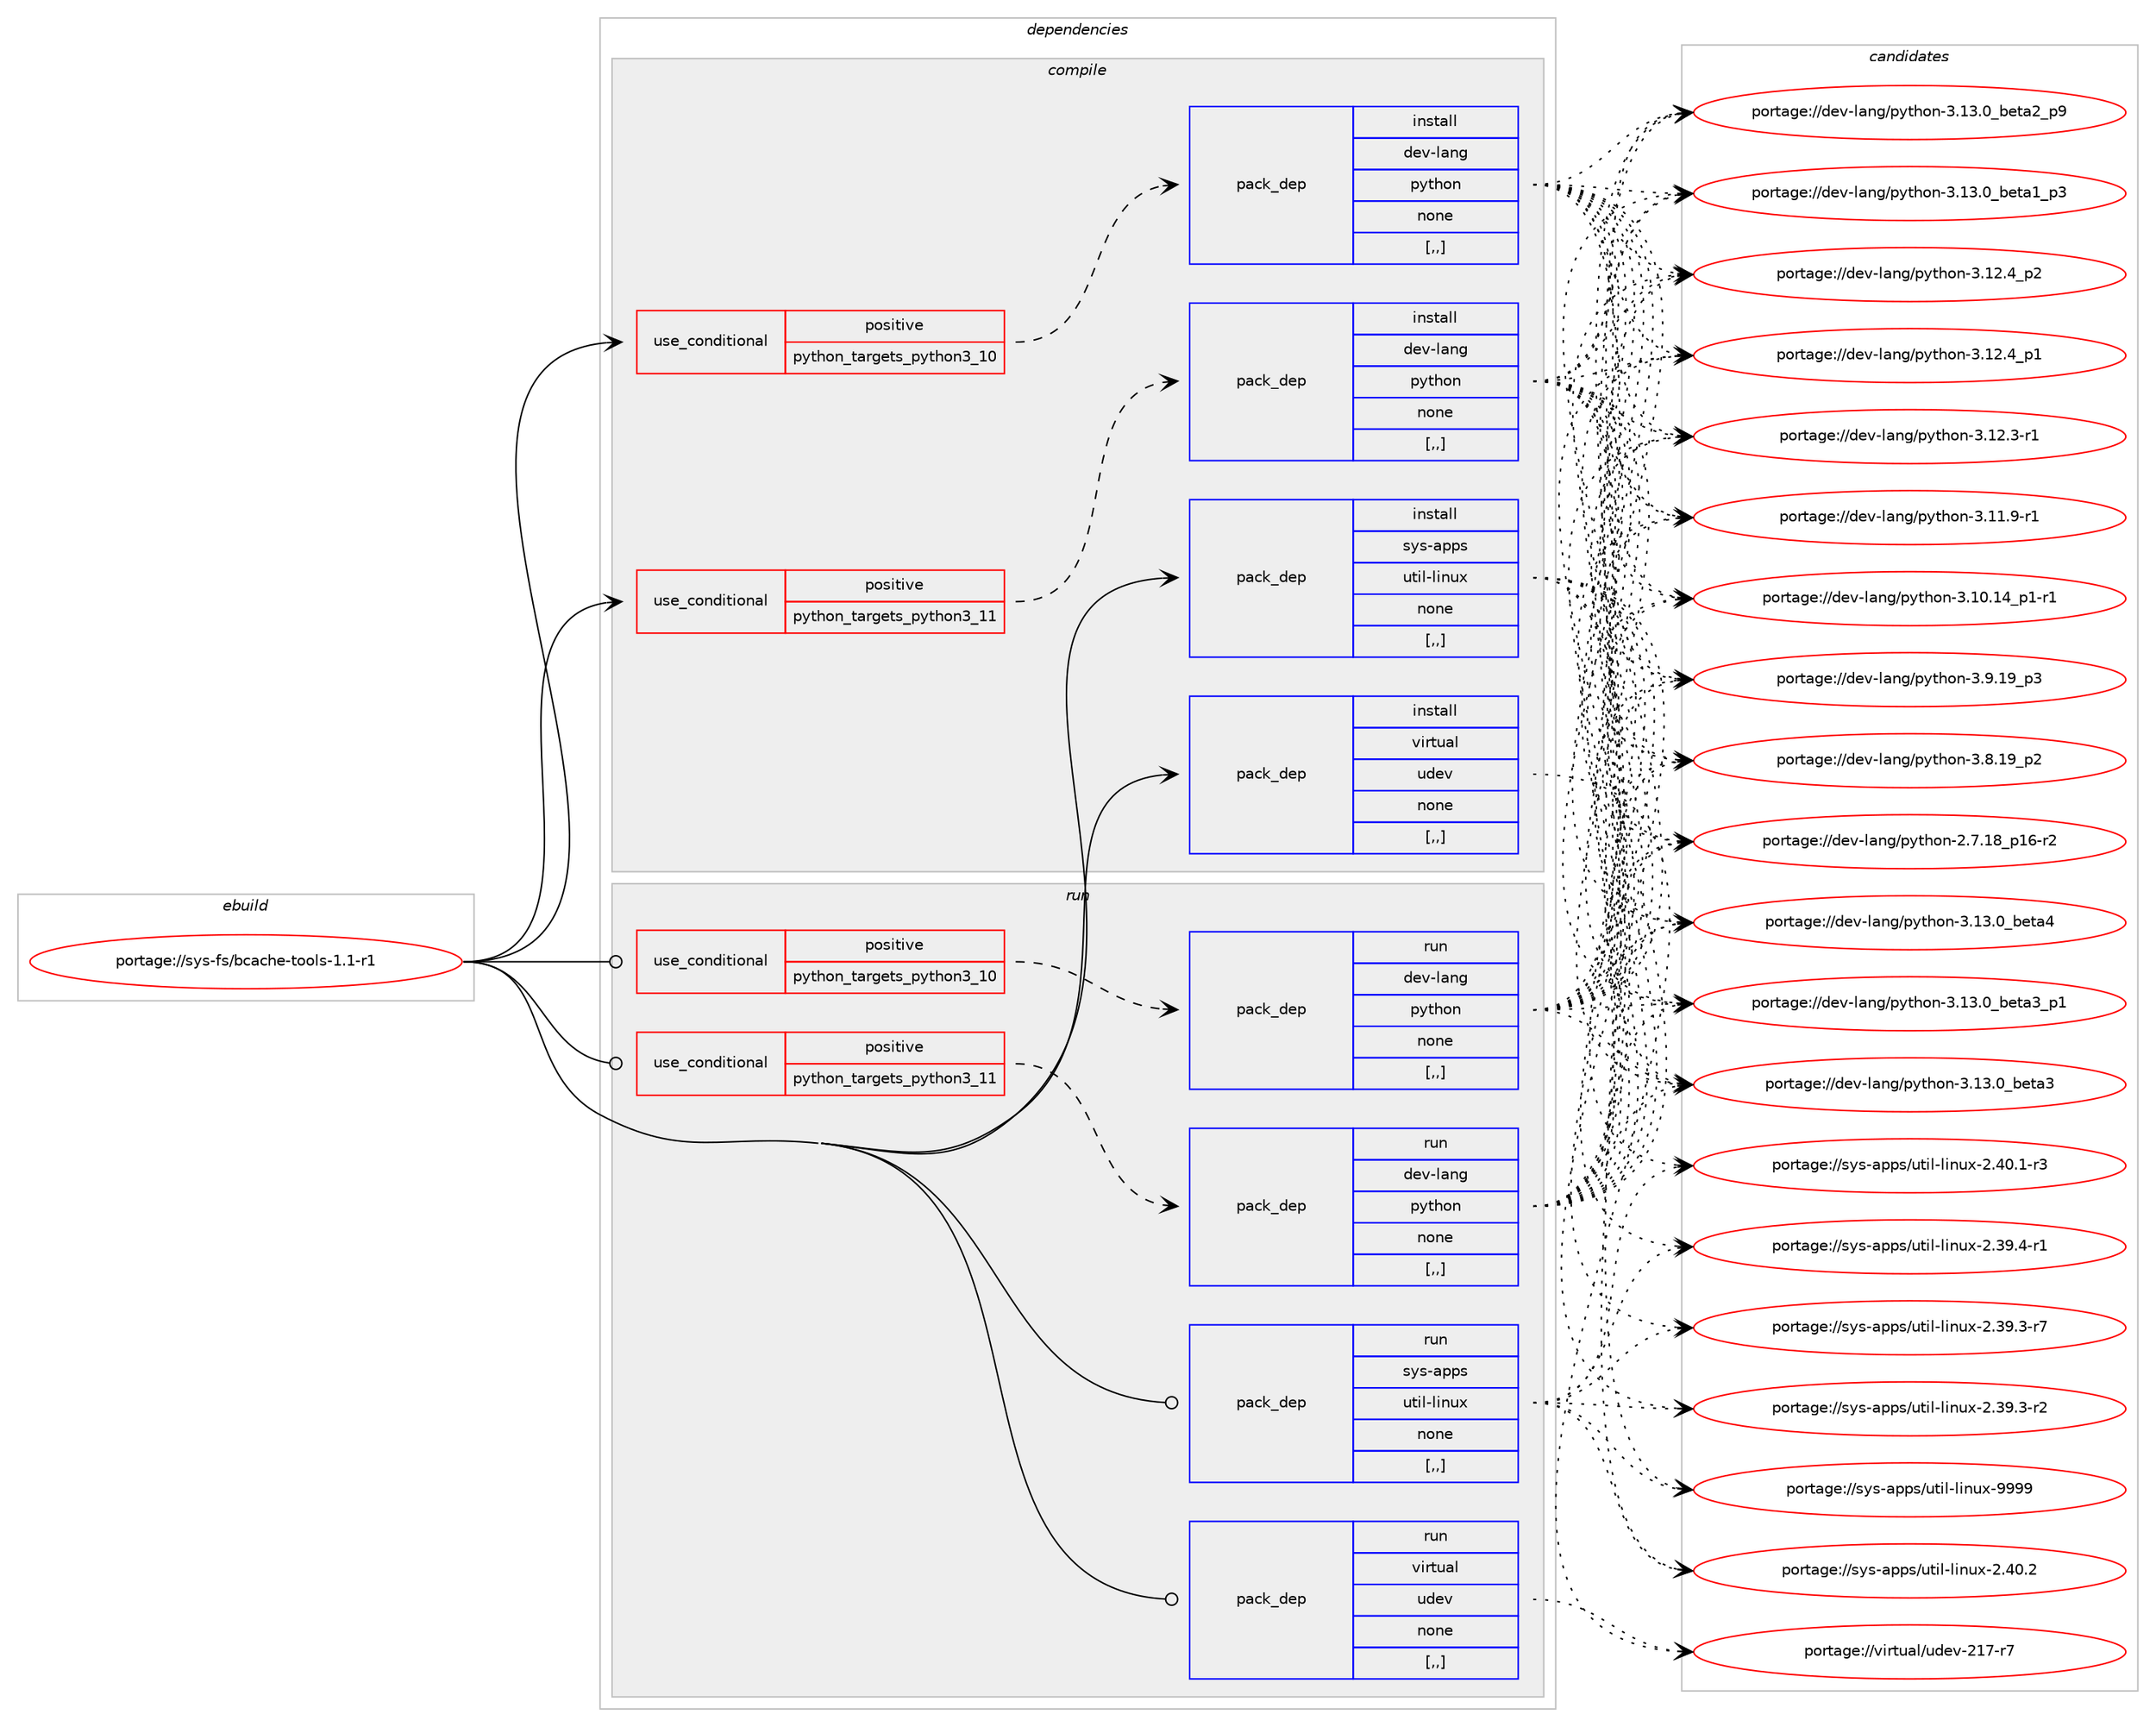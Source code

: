 digraph prolog {

# *************
# Graph options
# *************

newrank=true;
concentrate=true;
compound=true;
graph [rankdir=LR,fontname=Helvetica,fontsize=10,ranksep=1.5];#, ranksep=2.5, nodesep=0.2];
edge  [arrowhead=vee];
node  [fontname=Helvetica,fontsize=10];

# **********
# The ebuild
# **********

subgraph cluster_leftcol {
color=gray;
label=<<i>ebuild</i>>;
id [label="portage://sys-fs/bcache-tools-1.1-r1", color=red, width=4, href="../sys-fs/bcache-tools-1.1-r1.svg"];
}

# ****************
# The dependencies
# ****************

subgraph cluster_midcol {
color=gray;
label=<<i>dependencies</i>>;
subgraph cluster_compile {
fillcolor="#eeeeee";
style=filled;
label=<<i>compile</i>>;
subgraph cond115879 {
dependency435250 [label=<<TABLE BORDER="0" CELLBORDER="1" CELLSPACING="0" CELLPADDING="4"><TR><TD ROWSPAN="3" CELLPADDING="10">use_conditional</TD></TR><TR><TD>positive</TD></TR><TR><TD>python_targets_python3_10</TD></TR></TABLE>>, shape=none, color=red];
subgraph pack316403 {
dependency435251 [label=<<TABLE BORDER="0" CELLBORDER="1" CELLSPACING="0" CELLPADDING="4" WIDTH="220"><TR><TD ROWSPAN="6" CELLPADDING="30">pack_dep</TD></TR><TR><TD WIDTH="110">install</TD></TR><TR><TD>dev-lang</TD></TR><TR><TD>python</TD></TR><TR><TD>none</TD></TR><TR><TD>[,,]</TD></TR></TABLE>>, shape=none, color=blue];
}
dependency435250:e -> dependency435251:w [weight=20,style="dashed",arrowhead="vee"];
}
id:e -> dependency435250:w [weight=20,style="solid",arrowhead="vee"];
subgraph cond115880 {
dependency435252 [label=<<TABLE BORDER="0" CELLBORDER="1" CELLSPACING="0" CELLPADDING="4"><TR><TD ROWSPAN="3" CELLPADDING="10">use_conditional</TD></TR><TR><TD>positive</TD></TR><TR><TD>python_targets_python3_11</TD></TR></TABLE>>, shape=none, color=red];
subgraph pack316404 {
dependency435253 [label=<<TABLE BORDER="0" CELLBORDER="1" CELLSPACING="0" CELLPADDING="4" WIDTH="220"><TR><TD ROWSPAN="6" CELLPADDING="30">pack_dep</TD></TR><TR><TD WIDTH="110">install</TD></TR><TR><TD>dev-lang</TD></TR><TR><TD>python</TD></TR><TR><TD>none</TD></TR><TR><TD>[,,]</TD></TR></TABLE>>, shape=none, color=blue];
}
dependency435252:e -> dependency435253:w [weight=20,style="dashed",arrowhead="vee"];
}
id:e -> dependency435252:w [weight=20,style="solid",arrowhead="vee"];
subgraph pack316405 {
dependency435254 [label=<<TABLE BORDER="0" CELLBORDER="1" CELLSPACING="0" CELLPADDING="4" WIDTH="220"><TR><TD ROWSPAN="6" CELLPADDING="30">pack_dep</TD></TR><TR><TD WIDTH="110">install</TD></TR><TR><TD>sys-apps</TD></TR><TR><TD>util-linux</TD></TR><TR><TD>none</TD></TR><TR><TD>[,,]</TD></TR></TABLE>>, shape=none, color=blue];
}
id:e -> dependency435254:w [weight=20,style="solid",arrowhead="vee"];
subgraph pack316406 {
dependency435255 [label=<<TABLE BORDER="0" CELLBORDER="1" CELLSPACING="0" CELLPADDING="4" WIDTH="220"><TR><TD ROWSPAN="6" CELLPADDING="30">pack_dep</TD></TR><TR><TD WIDTH="110">install</TD></TR><TR><TD>virtual</TD></TR><TR><TD>udev</TD></TR><TR><TD>none</TD></TR><TR><TD>[,,]</TD></TR></TABLE>>, shape=none, color=blue];
}
id:e -> dependency435255:w [weight=20,style="solid",arrowhead="vee"];
}
subgraph cluster_compileandrun {
fillcolor="#eeeeee";
style=filled;
label=<<i>compile and run</i>>;
}
subgraph cluster_run {
fillcolor="#eeeeee";
style=filled;
label=<<i>run</i>>;
subgraph cond115881 {
dependency435256 [label=<<TABLE BORDER="0" CELLBORDER="1" CELLSPACING="0" CELLPADDING="4"><TR><TD ROWSPAN="3" CELLPADDING="10">use_conditional</TD></TR><TR><TD>positive</TD></TR><TR><TD>python_targets_python3_10</TD></TR></TABLE>>, shape=none, color=red];
subgraph pack316407 {
dependency435257 [label=<<TABLE BORDER="0" CELLBORDER="1" CELLSPACING="0" CELLPADDING="4" WIDTH="220"><TR><TD ROWSPAN="6" CELLPADDING="30">pack_dep</TD></TR><TR><TD WIDTH="110">run</TD></TR><TR><TD>dev-lang</TD></TR><TR><TD>python</TD></TR><TR><TD>none</TD></TR><TR><TD>[,,]</TD></TR></TABLE>>, shape=none, color=blue];
}
dependency435256:e -> dependency435257:w [weight=20,style="dashed",arrowhead="vee"];
}
id:e -> dependency435256:w [weight=20,style="solid",arrowhead="odot"];
subgraph cond115882 {
dependency435258 [label=<<TABLE BORDER="0" CELLBORDER="1" CELLSPACING="0" CELLPADDING="4"><TR><TD ROWSPAN="3" CELLPADDING="10">use_conditional</TD></TR><TR><TD>positive</TD></TR><TR><TD>python_targets_python3_11</TD></TR></TABLE>>, shape=none, color=red];
subgraph pack316408 {
dependency435259 [label=<<TABLE BORDER="0" CELLBORDER="1" CELLSPACING="0" CELLPADDING="4" WIDTH="220"><TR><TD ROWSPAN="6" CELLPADDING="30">pack_dep</TD></TR><TR><TD WIDTH="110">run</TD></TR><TR><TD>dev-lang</TD></TR><TR><TD>python</TD></TR><TR><TD>none</TD></TR><TR><TD>[,,]</TD></TR></TABLE>>, shape=none, color=blue];
}
dependency435258:e -> dependency435259:w [weight=20,style="dashed",arrowhead="vee"];
}
id:e -> dependency435258:w [weight=20,style="solid",arrowhead="odot"];
subgraph pack316409 {
dependency435260 [label=<<TABLE BORDER="0" CELLBORDER="1" CELLSPACING="0" CELLPADDING="4" WIDTH="220"><TR><TD ROWSPAN="6" CELLPADDING="30">pack_dep</TD></TR><TR><TD WIDTH="110">run</TD></TR><TR><TD>sys-apps</TD></TR><TR><TD>util-linux</TD></TR><TR><TD>none</TD></TR><TR><TD>[,,]</TD></TR></TABLE>>, shape=none, color=blue];
}
id:e -> dependency435260:w [weight=20,style="solid",arrowhead="odot"];
subgraph pack316410 {
dependency435261 [label=<<TABLE BORDER="0" CELLBORDER="1" CELLSPACING="0" CELLPADDING="4" WIDTH="220"><TR><TD ROWSPAN="6" CELLPADDING="30">pack_dep</TD></TR><TR><TD WIDTH="110">run</TD></TR><TR><TD>virtual</TD></TR><TR><TD>udev</TD></TR><TR><TD>none</TD></TR><TR><TD>[,,]</TD></TR></TABLE>>, shape=none, color=blue];
}
id:e -> dependency435261:w [weight=20,style="solid",arrowhead="odot"];
}
}

# **************
# The candidates
# **************

subgraph cluster_choices {
rank=same;
color=gray;
label=<<i>candidates</i>>;

subgraph choice316403 {
color=black;
nodesep=1;
choice1001011184510897110103471121211161041111104551464951464895981011169752 [label="portage://dev-lang/python-3.13.0_beta4", color=red, width=4,href="../dev-lang/python-3.13.0_beta4.svg"];
choice10010111845108971101034711212111610411111045514649514648959810111697519511249 [label="portage://dev-lang/python-3.13.0_beta3_p1", color=red, width=4,href="../dev-lang/python-3.13.0_beta3_p1.svg"];
choice1001011184510897110103471121211161041111104551464951464895981011169751 [label="portage://dev-lang/python-3.13.0_beta3", color=red, width=4,href="../dev-lang/python-3.13.0_beta3.svg"];
choice10010111845108971101034711212111610411111045514649514648959810111697509511257 [label="portage://dev-lang/python-3.13.0_beta2_p9", color=red, width=4,href="../dev-lang/python-3.13.0_beta2_p9.svg"];
choice10010111845108971101034711212111610411111045514649514648959810111697499511251 [label="portage://dev-lang/python-3.13.0_beta1_p3", color=red, width=4,href="../dev-lang/python-3.13.0_beta1_p3.svg"];
choice100101118451089711010347112121116104111110455146495046529511250 [label="portage://dev-lang/python-3.12.4_p2", color=red, width=4,href="../dev-lang/python-3.12.4_p2.svg"];
choice100101118451089711010347112121116104111110455146495046529511249 [label="portage://dev-lang/python-3.12.4_p1", color=red, width=4,href="../dev-lang/python-3.12.4_p1.svg"];
choice100101118451089711010347112121116104111110455146495046514511449 [label="portage://dev-lang/python-3.12.3-r1", color=red, width=4,href="../dev-lang/python-3.12.3-r1.svg"];
choice100101118451089711010347112121116104111110455146494946574511449 [label="portage://dev-lang/python-3.11.9-r1", color=red, width=4,href="../dev-lang/python-3.11.9-r1.svg"];
choice100101118451089711010347112121116104111110455146494846495295112494511449 [label="portage://dev-lang/python-3.10.14_p1-r1", color=red, width=4,href="../dev-lang/python-3.10.14_p1-r1.svg"];
choice100101118451089711010347112121116104111110455146574649579511251 [label="portage://dev-lang/python-3.9.19_p3", color=red, width=4,href="../dev-lang/python-3.9.19_p3.svg"];
choice100101118451089711010347112121116104111110455146564649579511250 [label="portage://dev-lang/python-3.8.19_p2", color=red, width=4,href="../dev-lang/python-3.8.19_p2.svg"];
choice100101118451089711010347112121116104111110455046554649569511249544511450 [label="portage://dev-lang/python-2.7.18_p16-r2", color=red, width=4,href="../dev-lang/python-2.7.18_p16-r2.svg"];
dependency435251:e -> choice1001011184510897110103471121211161041111104551464951464895981011169752:w [style=dotted,weight="100"];
dependency435251:e -> choice10010111845108971101034711212111610411111045514649514648959810111697519511249:w [style=dotted,weight="100"];
dependency435251:e -> choice1001011184510897110103471121211161041111104551464951464895981011169751:w [style=dotted,weight="100"];
dependency435251:e -> choice10010111845108971101034711212111610411111045514649514648959810111697509511257:w [style=dotted,weight="100"];
dependency435251:e -> choice10010111845108971101034711212111610411111045514649514648959810111697499511251:w [style=dotted,weight="100"];
dependency435251:e -> choice100101118451089711010347112121116104111110455146495046529511250:w [style=dotted,weight="100"];
dependency435251:e -> choice100101118451089711010347112121116104111110455146495046529511249:w [style=dotted,weight="100"];
dependency435251:e -> choice100101118451089711010347112121116104111110455146495046514511449:w [style=dotted,weight="100"];
dependency435251:e -> choice100101118451089711010347112121116104111110455146494946574511449:w [style=dotted,weight="100"];
dependency435251:e -> choice100101118451089711010347112121116104111110455146494846495295112494511449:w [style=dotted,weight="100"];
dependency435251:e -> choice100101118451089711010347112121116104111110455146574649579511251:w [style=dotted,weight="100"];
dependency435251:e -> choice100101118451089711010347112121116104111110455146564649579511250:w [style=dotted,weight="100"];
dependency435251:e -> choice100101118451089711010347112121116104111110455046554649569511249544511450:w [style=dotted,weight="100"];
}
subgraph choice316404 {
color=black;
nodesep=1;
choice1001011184510897110103471121211161041111104551464951464895981011169752 [label="portage://dev-lang/python-3.13.0_beta4", color=red, width=4,href="../dev-lang/python-3.13.0_beta4.svg"];
choice10010111845108971101034711212111610411111045514649514648959810111697519511249 [label="portage://dev-lang/python-3.13.0_beta3_p1", color=red, width=4,href="../dev-lang/python-3.13.0_beta3_p1.svg"];
choice1001011184510897110103471121211161041111104551464951464895981011169751 [label="portage://dev-lang/python-3.13.0_beta3", color=red, width=4,href="../dev-lang/python-3.13.0_beta3.svg"];
choice10010111845108971101034711212111610411111045514649514648959810111697509511257 [label="portage://dev-lang/python-3.13.0_beta2_p9", color=red, width=4,href="../dev-lang/python-3.13.0_beta2_p9.svg"];
choice10010111845108971101034711212111610411111045514649514648959810111697499511251 [label="portage://dev-lang/python-3.13.0_beta1_p3", color=red, width=4,href="../dev-lang/python-3.13.0_beta1_p3.svg"];
choice100101118451089711010347112121116104111110455146495046529511250 [label="portage://dev-lang/python-3.12.4_p2", color=red, width=4,href="../dev-lang/python-3.12.4_p2.svg"];
choice100101118451089711010347112121116104111110455146495046529511249 [label="portage://dev-lang/python-3.12.4_p1", color=red, width=4,href="../dev-lang/python-3.12.4_p1.svg"];
choice100101118451089711010347112121116104111110455146495046514511449 [label="portage://dev-lang/python-3.12.3-r1", color=red, width=4,href="../dev-lang/python-3.12.3-r1.svg"];
choice100101118451089711010347112121116104111110455146494946574511449 [label="portage://dev-lang/python-3.11.9-r1", color=red, width=4,href="../dev-lang/python-3.11.9-r1.svg"];
choice100101118451089711010347112121116104111110455146494846495295112494511449 [label="portage://dev-lang/python-3.10.14_p1-r1", color=red, width=4,href="../dev-lang/python-3.10.14_p1-r1.svg"];
choice100101118451089711010347112121116104111110455146574649579511251 [label="portage://dev-lang/python-3.9.19_p3", color=red, width=4,href="../dev-lang/python-3.9.19_p3.svg"];
choice100101118451089711010347112121116104111110455146564649579511250 [label="portage://dev-lang/python-3.8.19_p2", color=red, width=4,href="../dev-lang/python-3.8.19_p2.svg"];
choice100101118451089711010347112121116104111110455046554649569511249544511450 [label="portage://dev-lang/python-2.7.18_p16-r2", color=red, width=4,href="../dev-lang/python-2.7.18_p16-r2.svg"];
dependency435253:e -> choice1001011184510897110103471121211161041111104551464951464895981011169752:w [style=dotted,weight="100"];
dependency435253:e -> choice10010111845108971101034711212111610411111045514649514648959810111697519511249:w [style=dotted,weight="100"];
dependency435253:e -> choice1001011184510897110103471121211161041111104551464951464895981011169751:w [style=dotted,weight="100"];
dependency435253:e -> choice10010111845108971101034711212111610411111045514649514648959810111697509511257:w [style=dotted,weight="100"];
dependency435253:e -> choice10010111845108971101034711212111610411111045514649514648959810111697499511251:w [style=dotted,weight="100"];
dependency435253:e -> choice100101118451089711010347112121116104111110455146495046529511250:w [style=dotted,weight="100"];
dependency435253:e -> choice100101118451089711010347112121116104111110455146495046529511249:w [style=dotted,weight="100"];
dependency435253:e -> choice100101118451089711010347112121116104111110455146495046514511449:w [style=dotted,weight="100"];
dependency435253:e -> choice100101118451089711010347112121116104111110455146494946574511449:w [style=dotted,weight="100"];
dependency435253:e -> choice100101118451089711010347112121116104111110455146494846495295112494511449:w [style=dotted,weight="100"];
dependency435253:e -> choice100101118451089711010347112121116104111110455146574649579511251:w [style=dotted,weight="100"];
dependency435253:e -> choice100101118451089711010347112121116104111110455146564649579511250:w [style=dotted,weight="100"];
dependency435253:e -> choice100101118451089711010347112121116104111110455046554649569511249544511450:w [style=dotted,weight="100"];
}
subgraph choice316405 {
color=black;
nodesep=1;
choice115121115459711211211547117116105108451081051101171204557575757 [label="portage://sys-apps/util-linux-9999", color=red, width=4,href="../sys-apps/util-linux-9999.svg"];
choice1151211154597112112115471171161051084510810511011712045504652484650 [label="portage://sys-apps/util-linux-2.40.2", color=red, width=4,href="../sys-apps/util-linux-2.40.2.svg"];
choice11512111545971121121154711711610510845108105110117120455046524846494511451 [label="portage://sys-apps/util-linux-2.40.1-r3", color=red, width=4,href="../sys-apps/util-linux-2.40.1-r3.svg"];
choice11512111545971121121154711711610510845108105110117120455046515746524511449 [label="portage://sys-apps/util-linux-2.39.4-r1", color=red, width=4,href="../sys-apps/util-linux-2.39.4-r1.svg"];
choice11512111545971121121154711711610510845108105110117120455046515746514511455 [label="portage://sys-apps/util-linux-2.39.3-r7", color=red, width=4,href="../sys-apps/util-linux-2.39.3-r7.svg"];
choice11512111545971121121154711711610510845108105110117120455046515746514511450 [label="portage://sys-apps/util-linux-2.39.3-r2", color=red, width=4,href="../sys-apps/util-linux-2.39.3-r2.svg"];
dependency435254:e -> choice115121115459711211211547117116105108451081051101171204557575757:w [style=dotted,weight="100"];
dependency435254:e -> choice1151211154597112112115471171161051084510810511011712045504652484650:w [style=dotted,weight="100"];
dependency435254:e -> choice11512111545971121121154711711610510845108105110117120455046524846494511451:w [style=dotted,weight="100"];
dependency435254:e -> choice11512111545971121121154711711610510845108105110117120455046515746524511449:w [style=dotted,weight="100"];
dependency435254:e -> choice11512111545971121121154711711610510845108105110117120455046515746514511455:w [style=dotted,weight="100"];
dependency435254:e -> choice11512111545971121121154711711610510845108105110117120455046515746514511450:w [style=dotted,weight="100"];
}
subgraph choice316406 {
color=black;
nodesep=1;
choice1181051141161179710847117100101118455049554511455 [label="portage://virtual/udev-217-r7", color=red, width=4,href="../virtual/udev-217-r7.svg"];
dependency435255:e -> choice1181051141161179710847117100101118455049554511455:w [style=dotted,weight="100"];
}
subgraph choice316407 {
color=black;
nodesep=1;
choice1001011184510897110103471121211161041111104551464951464895981011169752 [label="portage://dev-lang/python-3.13.0_beta4", color=red, width=4,href="../dev-lang/python-3.13.0_beta4.svg"];
choice10010111845108971101034711212111610411111045514649514648959810111697519511249 [label="portage://dev-lang/python-3.13.0_beta3_p1", color=red, width=4,href="../dev-lang/python-3.13.0_beta3_p1.svg"];
choice1001011184510897110103471121211161041111104551464951464895981011169751 [label="portage://dev-lang/python-3.13.0_beta3", color=red, width=4,href="../dev-lang/python-3.13.0_beta3.svg"];
choice10010111845108971101034711212111610411111045514649514648959810111697509511257 [label="portage://dev-lang/python-3.13.0_beta2_p9", color=red, width=4,href="../dev-lang/python-3.13.0_beta2_p9.svg"];
choice10010111845108971101034711212111610411111045514649514648959810111697499511251 [label="portage://dev-lang/python-3.13.0_beta1_p3", color=red, width=4,href="../dev-lang/python-3.13.0_beta1_p3.svg"];
choice100101118451089711010347112121116104111110455146495046529511250 [label="portage://dev-lang/python-3.12.4_p2", color=red, width=4,href="../dev-lang/python-3.12.4_p2.svg"];
choice100101118451089711010347112121116104111110455146495046529511249 [label="portage://dev-lang/python-3.12.4_p1", color=red, width=4,href="../dev-lang/python-3.12.4_p1.svg"];
choice100101118451089711010347112121116104111110455146495046514511449 [label="portage://dev-lang/python-3.12.3-r1", color=red, width=4,href="../dev-lang/python-3.12.3-r1.svg"];
choice100101118451089711010347112121116104111110455146494946574511449 [label="portage://dev-lang/python-3.11.9-r1", color=red, width=4,href="../dev-lang/python-3.11.9-r1.svg"];
choice100101118451089711010347112121116104111110455146494846495295112494511449 [label="portage://dev-lang/python-3.10.14_p1-r1", color=red, width=4,href="../dev-lang/python-3.10.14_p1-r1.svg"];
choice100101118451089711010347112121116104111110455146574649579511251 [label="portage://dev-lang/python-3.9.19_p3", color=red, width=4,href="../dev-lang/python-3.9.19_p3.svg"];
choice100101118451089711010347112121116104111110455146564649579511250 [label="portage://dev-lang/python-3.8.19_p2", color=red, width=4,href="../dev-lang/python-3.8.19_p2.svg"];
choice100101118451089711010347112121116104111110455046554649569511249544511450 [label="portage://dev-lang/python-2.7.18_p16-r2", color=red, width=4,href="../dev-lang/python-2.7.18_p16-r2.svg"];
dependency435257:e -> choice1001011184510897110103471121211161041111104551464951464895981011169752:w [style=dotted,weight="100"];
dependency435257:e -> choice10010111845108971101034711212111610411111045514649514648959810111697519511249:w [style=dotted,weight="100"];
dependency435257:e -> choice1001011184510897110103471121211161041111104551464951464895981011169751:w [style=dotted,weight="100"];
dependency435257:e -> choice10010111845108971101034711212111610411111045514649514648959810111697509511257:w [style=dotted,weight="100"];
dependency435257:e -> choice10010111845108971101034711212111610411111045514649514648959810111697499511251:w [style=dotted,weight="100"];
dependency435257:e -> choice100101118451089711010347112121116104111110455146495046529511250:w [style=dotted,weight="100"];
dependency435257:e -> choice100101118451089711010347112121116104111110455146495046529511249:w [style=dotted,weight="100"];
dependency435257:e -> choice100101118451089711010347112121116104111110455146495046514511449:w [style=dotted,weight="100"];
dependency435257:e -> choice100101118451089711010347112121116104111110455146494946574511449:w [style=dotted,weight="100"];
dependency435257:e -> choice100101118451089711010347112121116104111110455146494846495295112494511449:w [style=dotted,weight="100"];
dependency435257:e -> choice100101118451089711010347112121116104111110455146574649579511251:w [style=dotted,weight="100"];
dependency435257:e -> choice100101118451089711010347112121116104111110455146564649579511250:w [style=dotted,weight="100"];
dependency435257:e -> choice100101118451089711010347112121116104111110455046554649569511249544511450:w [style=dotted,weight="100"];
}
subgraph choice316408 {
color=black;
nodesep=1;
choice1001011184510897110103471121211161041111104551464951464895981011169752 [label="portage://dev-lang/python-3.13.0_beta4", color=red, width=4,href="../dev-lang/python-3.13.0_beta4.svg"];
choice10010111845108971101034711212111610411111045514649514648959810111697519511249 [label="portage://dev-lang/python-3.13.0_beta3_p1", color=red, width=4,href="../dev-lang/python-3.13.0_beta3_p1.svg"];
choice1001011184510897110103471121211161041111104551464951464895981011169751 [label="portage://dev-lang/python-3.13.0_beta3", color=red, width=4,href="../dev-lang/python-3.13.0_beta3.svg"];
choice10010111845108971101034711212111610411111045514649514648959810111697509511257 [label="portage://dev-lang/python-3.13.0_beta2_p9", color=red, width=4,href="../dev-lang/python-3.13.0_beta2_p9.svg"];
choice10010111845108971101034711212111610411111045514649514648959810111697499511251 [label="portage://dev-lang/python-3.13.0_beta1_p3", color=red, width=4,href="../dev-lang/python-3.13.0_beta1_p3.svg"];
choice100101118451089711010347112121116104111110455146495046529511250 [label="portage://dev-lang/python-3.12.4_p2", color=red, width=4,href="../dev-lang/python-3.12.4_p2.svg"];
choice100101118451089711010347112121116104111110455146495046529511249 [label="portage://dev-lang/python-3.12.4_p1", color=red, width=4,href="../dev-lang/python-3.12.4_p1.svg"];
choice100101118451089711010347112121116104111110455146495046514511449 [label="portage://dev-lang/python-3.12.3-r1", color=red, width=4,href="../dev-lang/python-3.12.3-r1.svg"];
choice100101118451089711010347112121116104111110455146494946574511449 [label="portage://dev-lang/python-3.11.9-r1", color=red, width=4,href="../dev-lang/python-3.11.9-r1.svg"];
choice100101118451089711010347112121116104111110455146494846495295112494511449 [label="portage://dev-lang/python-3.10.14_p1-r1", color=red, width=4,href="../dev-lang/python-3.10.14_p1-r1.svg"];
choice100101118451089711010347112121116104111110455146574649579511251 [label="portage://dev-lang/python-3.9.19_p3", color=red, width=4,href="../dev-lang/python-3.9.19_p3.svg"];
choice100101118451089711010347112121116104111110455146564649579511250 [label="portage://dev-lang/python-3.8.19_p2", color=red, width=4,href="../dev-lang/python-3.8.19_p2.svg"];
choice100101118451089711010347112121116104111110455046554649569511249544511450 [label="portage://dev-lang/python-2.7.18_p16-r2", color=red, width=4,href="../dev-lang/python-2.7.18_p16-r2.svg"];
dependency435259:e -> choice1001011184510897110103471121211161041111104551464951464895981011169752:w [style=dotted,weight="100"];
dependency435259:e -> choice10010111845108971101034711212111610411111045514649514648959810111697519511249:w [style=dotted,weight="100"];
dependency435259:e -> choice1001011184510897110103471121211161041111104551464951464895981011169751:w [style=dotted,weight="100"];
dependency435259:e -> choice10010111845108971101034711212111610411111045514649514648959810111697509511257:w [style=dotted,weight="100"];
dependency435259:e -> choice10010111845108971101034711212111610411111045514649514648959810111697499511251:w [style=dotted,weight="100"];
dependency435259:e -> choice100101118451089711010347112121116104111110455146495046529511250:w [style=dotted,weight="100"];
dependency435259:e -> choice100101118451089711010347112121116104111110455146495046529511249:w [style=dotted,weight="100"];
dependency435259:e -> choice100101118451089711010347112121116104111110455146495046514511449:w [style=dotted,weight="100"];
dependency435259:e -> choice100101118451089711010347112121116104111110455146494946574511449:w [style=dotted,weight="100"];
dependency435259:e -> choice100101118451089711010347112121116104111110455146494846495295112494511449:w [style=dotted,weight="100"];
dependency435259:e -> choice100101118451089711010347112121116104111110455146574649579511251:w [style=dotted,weight="100"];
dependency435259:e -> choice100101118451089711010347112121116104111110455146564649579511250:w [style=dotted,weight="100"];
dependency435259:e -> choice100101118451089711010347112121116104111110455046554649569511249544511450:w [style=dotted,weight="100"];
}
subgraph choice316409 {
color=black;
nodesep=1;
choice115121115459711211211547117116105108451081051101171204557575757 [label="portage://sys-apps/util-linux-9999", color=red, width=4,href="../sys-apps/util-linux-9999.svg"];
choice1151211154597112112115471171161051084510810511011712045504652484650 [label="portage://sys-apps/util-linux-2.40.2", color=red, width=4,href="../sys-apps/util-linux-2.40.2.svg"];
choice11512111545971121121154711711610510845108105110117120455046524846494511451 [label="portage://sys-apps/util-linux-2.40.1-r3", color=red, width=4,href="../sys-apps/util-linux-2.40.1-r3.svg"];
choice11512111545971121121154711711610510845108105110117120455046515746524511449 [label="portage://sys-apps/util-linux-2.39.4-r1", color=red, width=4,href="../sys-apps/util-linux-2.39.4-r1.svg"];
choice11512111545971121121154711711610510845108105110117120455046515746514511455 [label="portage://sys-apps/util-linux-2.39.3-r7", color=red, width=4,href="../sys-apps/util-linux-2.39.3-r7.svg"];
choice11512111545971121121154711711610510845108105110117120455046515746514511450 [label="portage://sys-apps/util-linux-2.39.3-r2", color=red, width=4,href="../sys-apps/util-linux-2.39.3-r2.svg"];
dependency435260:e -> choice115121115459711211211547117116105108451081051101171204557575757:w [style=dotted,weight="100"];
dependency435260:e -> choice1151211154597112112115471171161051084510810511011712045504652484650:w [style=dotted,weight="100"];
dependency435260:e -> choice11512111545971121121154711711610510845108105110117120455046524846494511451:w [style=dotted,weight="100"];
dependency435260:e -> choice11512111545971121121154711711610510845108105110117120455046515746524511449:w [style=dotted,weight="100"];
dependency435260:e -> choice11512111545971121121154711711610510845108105110117120455046515746514511455:w [style=dotted,weight="100"];
dependency435260:e -> choice11512111545971121121154711711610510845108105110117120455046515746514511450:w [style=dotted,weight="100"];
}
subgraph choice316410 {
color=black;
nodesep=1;
choice1181051141161179710847117100101118455049554511455 [label="portage://virtual/udev-217-r7", color=red, width=4,href="../virtual/udev-217-r7.svg"];
dependency435261:e -> choice1181051141161179710847117100101118455049554511455:w [style=dotted,weight="100"];
}
}

}
